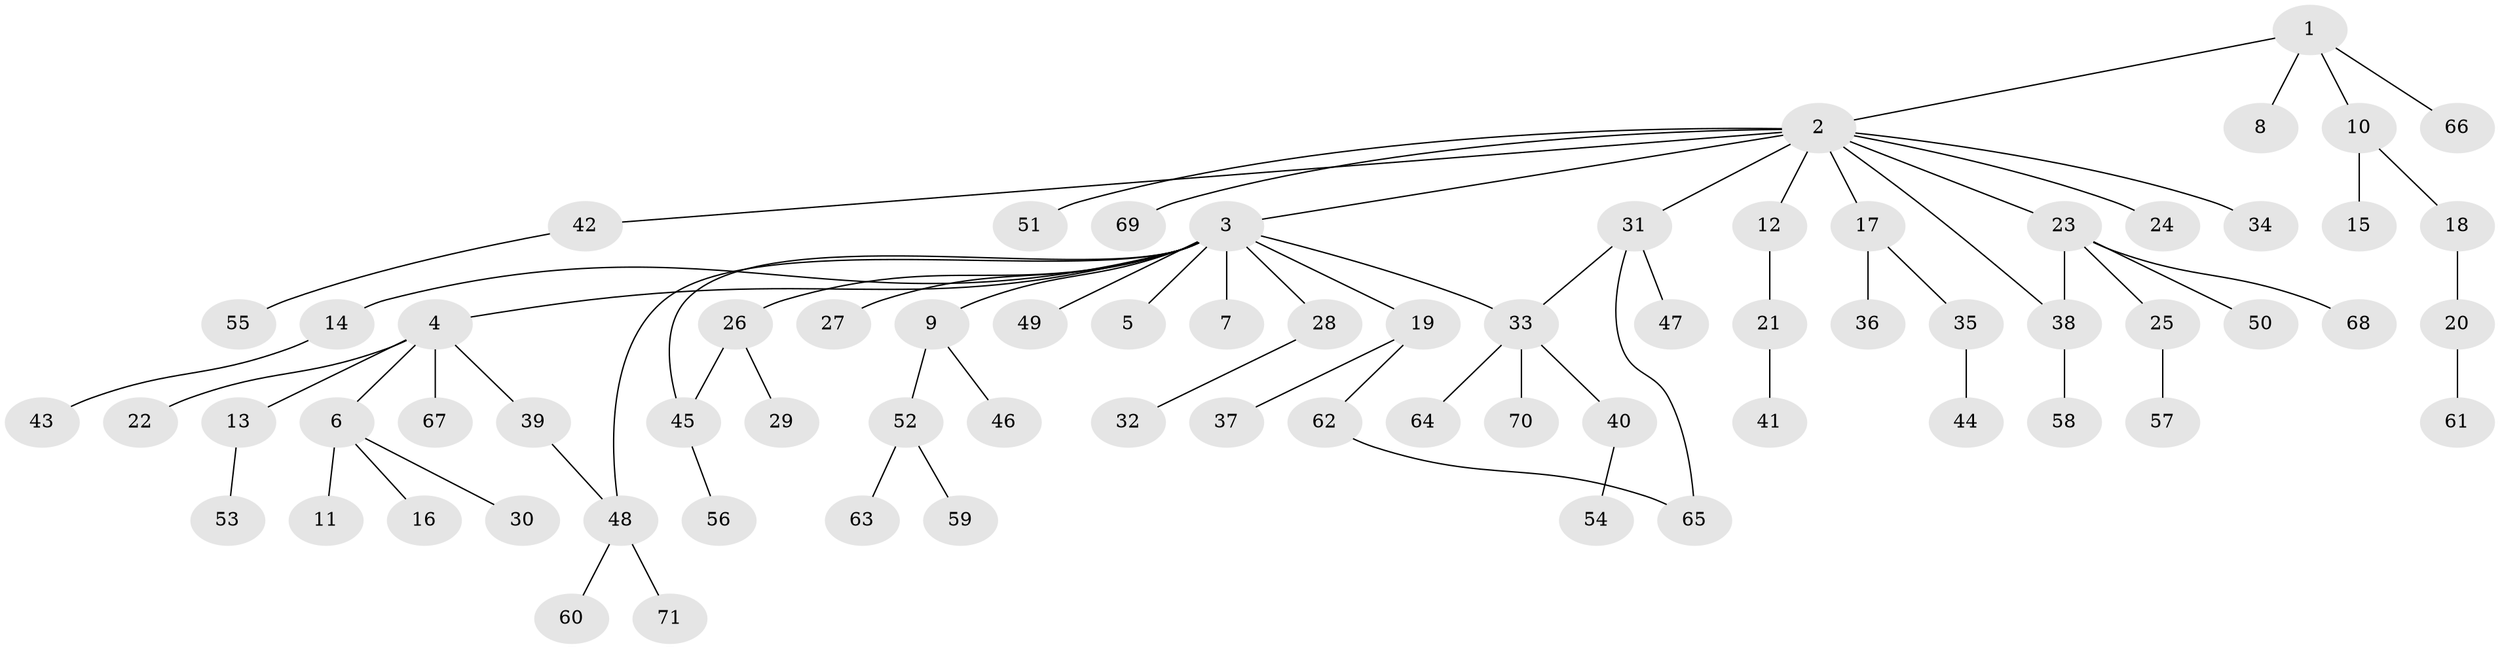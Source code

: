 // original degree distribution, {5: 0.02112676056338028, 13: 0.007042253521126761, 38: 0.007042253521126761, 7: 0.014084507042253521, 2: 0.14084507042253522, 1: 0.6619718309859155, 4: 0.035211267605633804, 3: 0.08450704225352113, 6: 0.028169014084507043}
// Generated by graph-tools (version 1.1) at 2025/35/03/09/25 02:35:20]
// undirected, 71 vertices, 75 edges
graph export_dot {
graph [start="1"]
  node [color=gray90,style=filled];
  1;
  2;
  3;
  4;
  5;
  6;
  7;
  8;
  9;
  10;
  11;
  12;
  13;
  14;
  15;
  16;
  17;
  18;
  19;
  20;
  21;
  22;
  23;
  24;
  25;
  26;
  27;
  28;
  29;
  30;
  31;
  32;
  33;
  34;
  35;
  36;
  37;
  38;
  39;
  40;
  41;
  42;
  43;
  44;
  45;
  46;
  47;
  48;
  49;
  50;
  51;
  52;
  53;
  54;
  55;
  56;
  57;
  58;
  59;
  60;
  61;
  62;
  63;
  64;
  65;
  66;
  67;
  68;
  69;
  70;
  71;
  1 -- 2 [weight=1.0];
  1 -- 8 [weight=1.0];
  1 -- 10 [weight=1.0];
  1 -- 66 [weight=1.0];
  2 -- 3 [weight=1.0];
  2 -- 12 [weight=1.0];
  2 -- 17 [weight=1.0];
  2 -- 23 [weight=1.0];
  2 -- 24 [weight=1.0];
  2 -- 31 [weight=1.0];
  2 -- 34 [weight=1.0];
  2 -- 38 [weight=1.0];
  2 -- 42 [weight=1.0];
  2 -- 51 [weight=1.0];
  2 -- 69 [weight=1.0];
  3 -- 4 [weight=1.0];
  3 -- 5 [weight=1.0];
  3 -- 7 [weight=23.0];
  3 -- 9 [weight=1.0];
  3 -- 14 [weight=1.0];
  3 -- 19 [weight=1.0];
  3 -- 26 [weight=1.0];
  3 -- 27 [weight=1.0];
  3 -- 28 [weight=1.0];
  3 -- 33 [weight=1.0];
  3 -- 45 [weight=1.0];
  3 -- 48 [weight=1.0];
  3 -- 49 [weight=1.0];
  4 -- 6 [weight=1.0];
  4 -- 13 [weight=1.0];
  4 -- 22 [weight=1.0];
  4 -- 39 [weight=1.0];
  4 -- 67 [weight=1.0];
  6 -- 11 [weight=3.0];
  6 -- 16 [weight=1.0];
  6 -- 30 [weight=1.0];
  9 -- 46 [weight=1.0];
  9 -- 52 [weight=1.0];
  10 -- 15 [weight=1.0];
  10 -- 18 [weight=1.0];
  12 -- 21 [weight=1.0];
  13 -- 53 [weight=2.0];
  14 -- 43 [weight=1.0];
  17 -- 35 [weight=1.0];
  17 -- 36 [weight=2.0];
  18 -- 20 [weight=1.0];
  19 -- 37 [weight=2.0];
  19 -- 62 [weight=1.0];
  20 -- 61 [weight=1.0];
  21 -- 41 [weight=1.0];
  23 -- 25 [weight=1.0];
  23 -- 38 [weight=1.0];
  23 -- 50 [weight=1.0];
  23 -- 68 [weight=1.0];
  25 -- 57 [weight=1.0];
  26 -- 29 [weight=3.0];
  26 -- 45 [weight=1.0];
  28 -- 32 [weight=1.0];
  31 -- 33 [weight=1.0];
  31 -- 47 [weight=1.0];
  31 -- 65 [weight=1.0];
  33 -- 40 [weight=1.0];
  33 -- 64 [weight=1.0];
  33 -- 70 [weight=1.0];
  35 -- 44 [weight=1.0];
  38 -- 58 [weight=1.0];
  39 -- 48 [weight=1.0];
  40 -- 54 [weight=1.0];
  42 -- 55 [weight=1.0];
  45 -- 56 [weight=1.0];
  48 -- 60 [weight=1.0];
  48 -- 71 [weight=1.0];
  52 -- 59 [weight=1.0];
  52 -- 63 [weight=1.0];
  62 -- 65 [weight=1.0];
}
